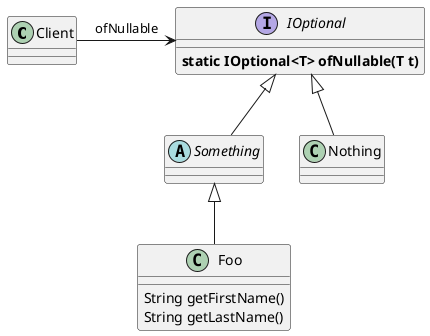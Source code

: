 @startuml

class Client{
}
interface IOptional{
    <B>static IOptional<T> ofNullable(T t)
}
abstract class Something
class Nothing
class Foo {
    String getFirstName()
    String getLastName()
}

IOptional <|-- Something
IOptional <|-- Nothing
Something <|-- Foo
Client -> IOptional: ofNullable
@enduml